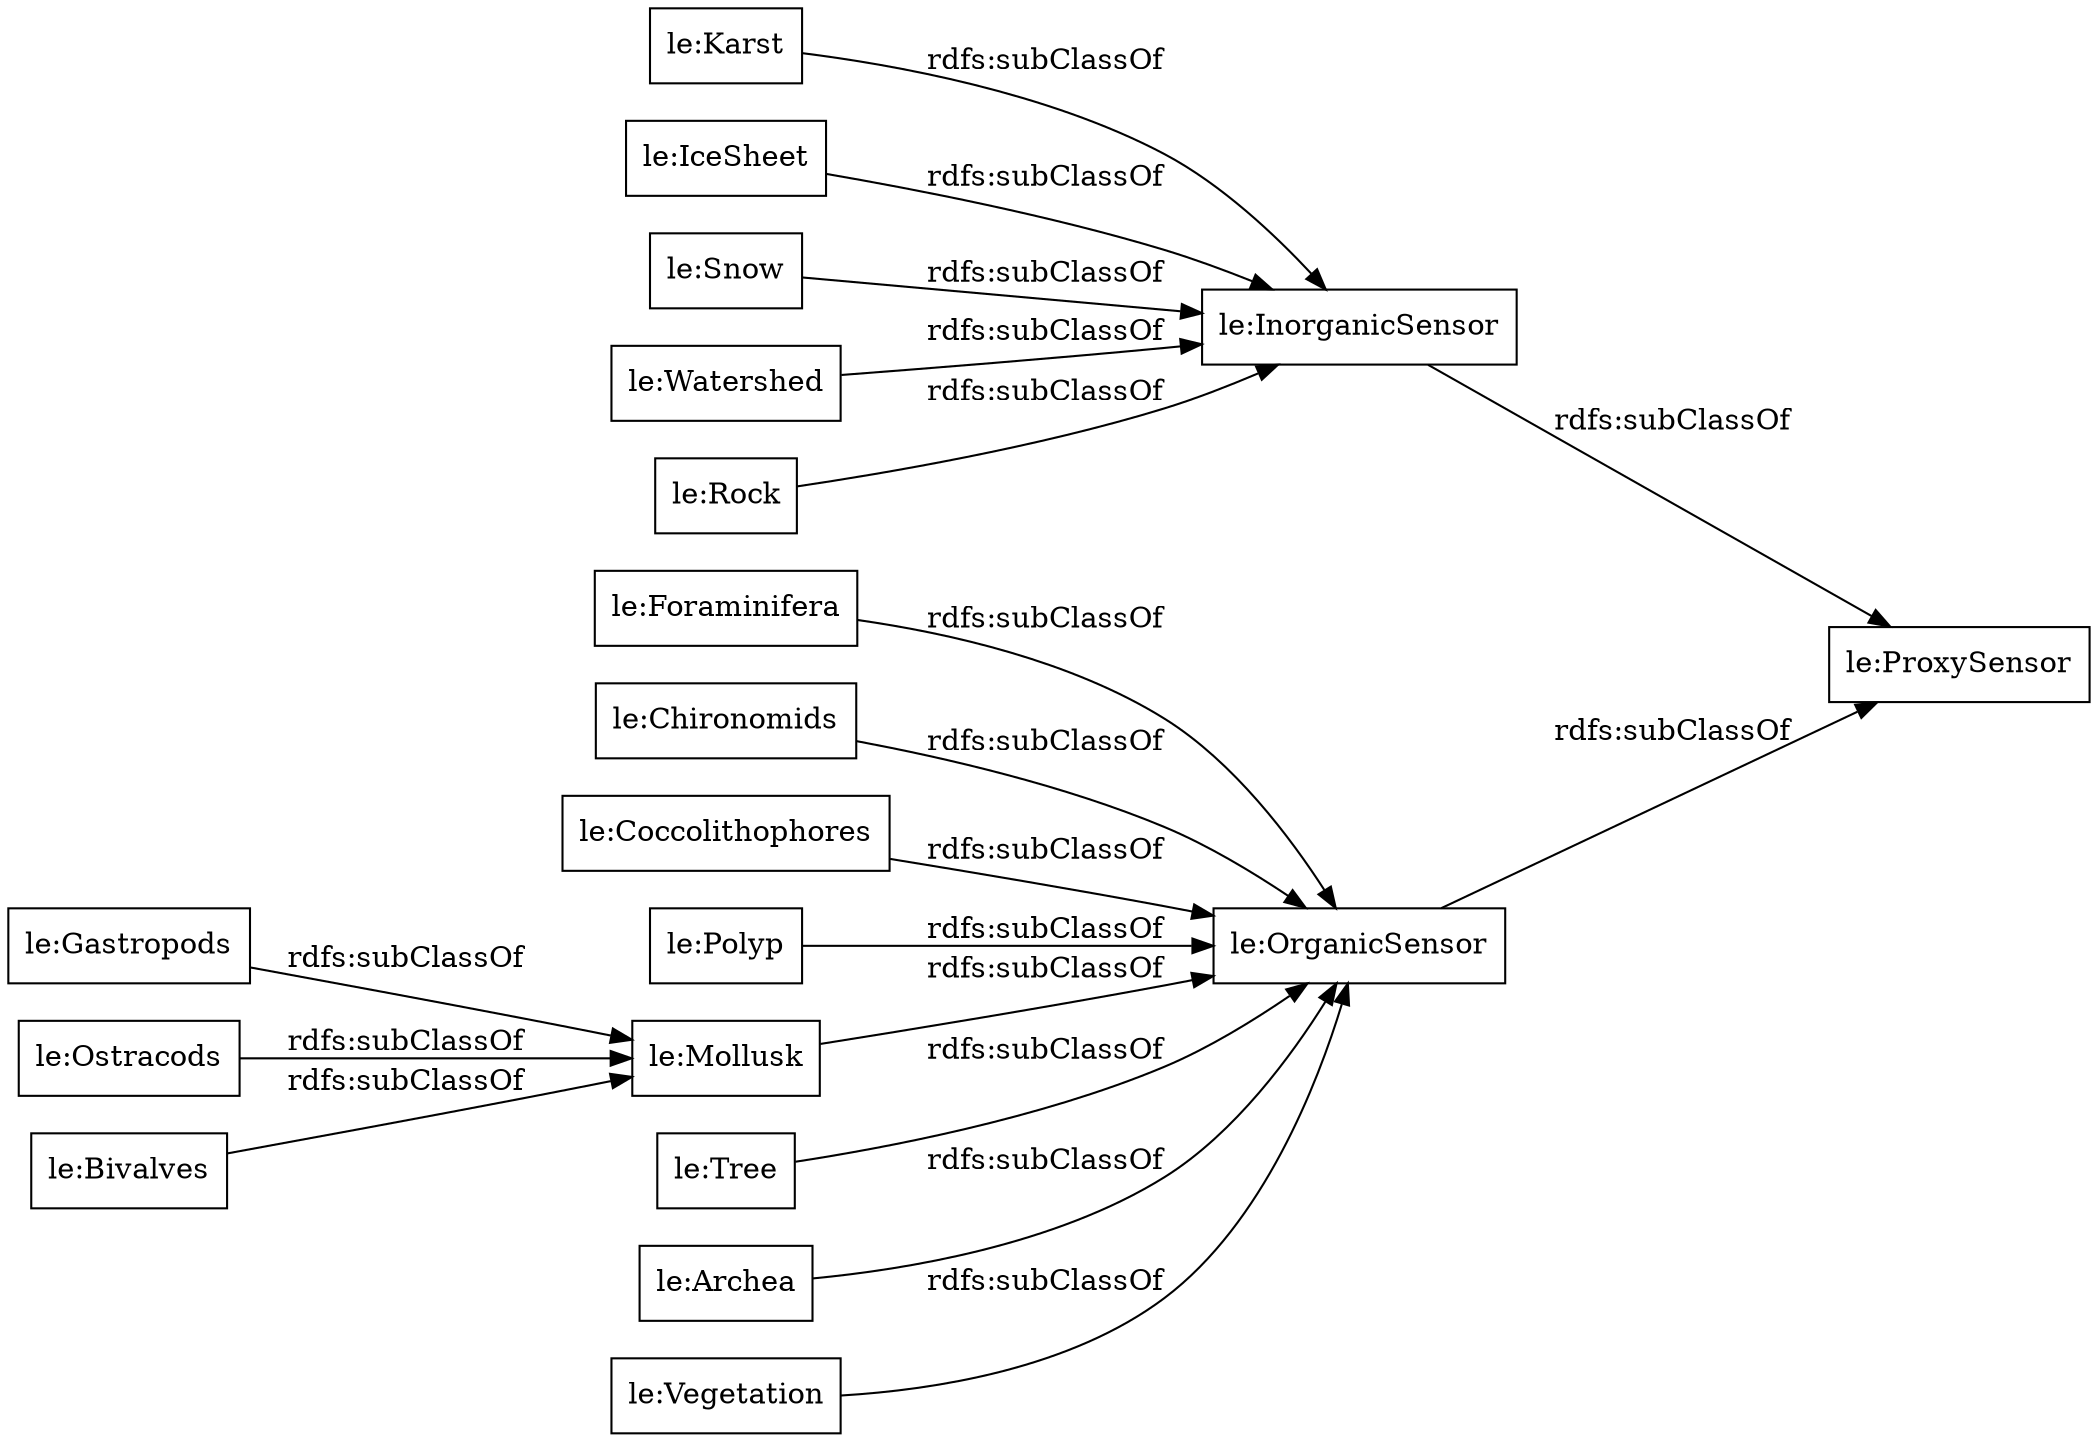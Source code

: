 digraph ar2dtool_diagram { 
rankdir=LR;
size="1000"
node [shape = rectangle, color="black"]; "le:OrganicSensor" "le:Foraminifera" "le:Chironomids" "le:Karst" "le:IceSheet" "le:Snow" "le:Coccolithophores" "le:Gastropods" "le:Polyp" "le:Mollusk" "le:Ostracods" "le:Watershed" "le:Tree" "le:InorganicSensor" "le:Rock" "le:Archea" "le:Vegetation" "le:ProxySensor" "le:Bivalves" ; /*classes style*/
	"le:Watershed" -> "le:InorganicSensor" [ label = "rdfs:subClassOf" ];
	"le:Mollusk" -> "le:OrganicSensor" [ label = "rdfs:subClassOf" ];
	"le:Bivalves" -> "le:Mollusk" [ label = "rdfs:subClassOf" ];
	"le:Archea" -> "le:OrganicSensor" [ label = "rdfs:subClassOf" ];
	"le:Chironomids" -> "le:OrganicSensor" [ label = "rdfs:subClassOf" ];
	"le:Polyp" -> "le:OrganicSensor" [ label = "rdfs:subClassOf" ];
	"le:Ostracods" -> "le:Mollusk" [ label = "rdfs:subClassOf" ];
	"le:Snow" -> "le:InorganicSensor" [ label = "rdfs:subClassOf" ];
	"le:Foraminifera" -> "le:OrganicSensor" [ label = "rdfs:subClassOf" ];
	"le:Tree" -> "le:OrganicSensor" [ label = "rdfs:subClassOf" ];
	"le:Vegetation" -> "le:OrganicSensor" [ label = "rdfs:subClassOf" ];
	"le:OrganicSensor" -> "le:ProxySensor" [ label = "rdfs:subClassOf" ];
	"le:Gastropods" -> "le:Mollusk" [ label = "rdfs:subClassOf" ];
	"le:InorganicSensor" -> "le:ProxySensor" [ label = "rdfs:subClassOf" ];
	"le:Karst" -> "le:InorganicSensor" [ label = "rdfs:subClassOf" ];
	"le:Rock" -> "le:InorganicSensor" [ label = "rdfs:subClassOf" ];
	"le:Coccolithophores" -> "le:OrganicSensor" [ label = "rdfs:subClassOf" ];
	"le:IceSheet" -> "le:InorganicSensor" [ label = "rdfs:subClassOf" ];

}
